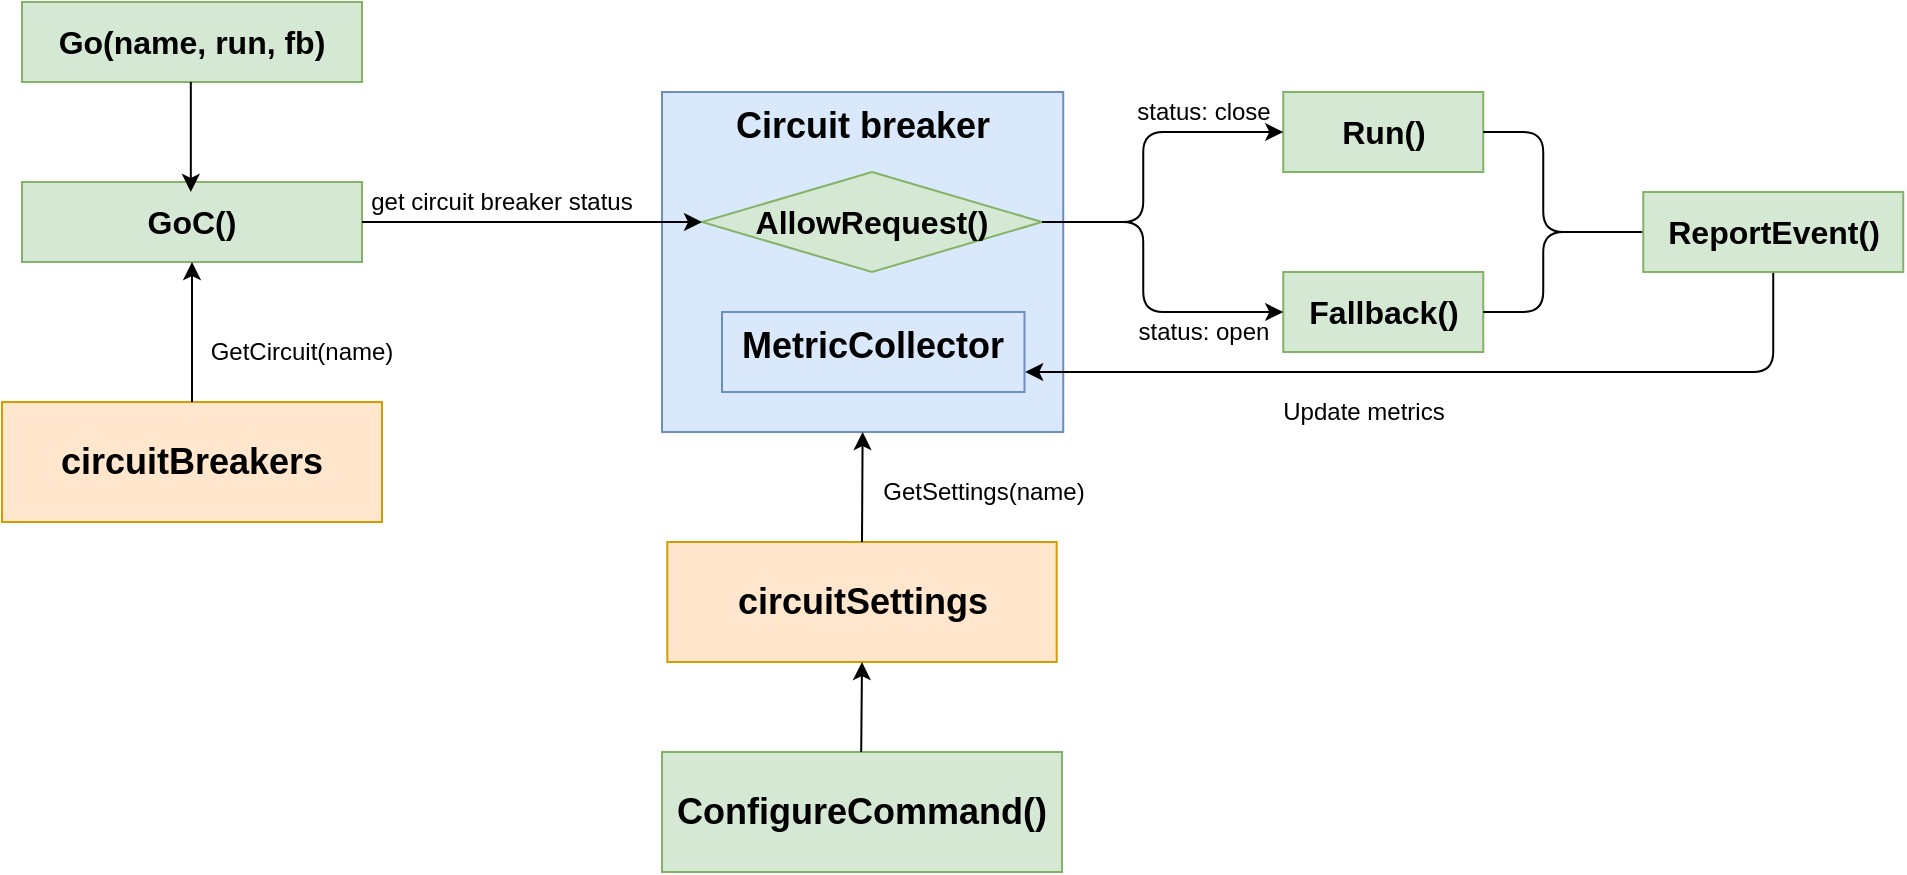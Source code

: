 <mxfile version="14.8.4" type="github">
  <diagram id="kpx5KUNioDjyzZGF05Ip" name="Page-1">
    <mxGraphModel dx="1117" dy="637" grid="1" gridSize="10" guides="1" tooltips="1" connect="1" arrows="1" fold="1" page="1" pageScale="1" pageWidth="827" pageHeight="1169" math="0" shadow="0">
      <root>
        <mxCell id="0" />
        <mxCell id="1" parent="0" />
        <mxCell id="l-F9UILul_ZIK0xFE01Y-2" value="Circuit breaker" style="rounded=0;whiteSpace=wrap;html=1;fillColor=#dae8fc;strokeColor=#6c8ebf;fontSize=18;fontStyle=1;verticalAlign=top;" vertex="1" parent="1">
          <mxGeometry x="550" y="195" width="200.62" height="170" as="geometry" />
        </mxCell>
        <mxCell id="l-F9UILul_ZIK0xFE01Y-4" value="MetricCollector" style="rounded=0;whiteSpace=wrap;html=1;fontSize=18;verticalAlign=top;fillColor=#dae8fc;strokeColor=#6c8ebf;fontStyle=1" vertex="1" parent="1">
          <mxGeometry x="580" y="305" width="151.25" height="40" as="geometry" />
        </mxCell>
        <mxCell id="l-F9UILul_ZIK0xFE01Y-5" value="Run()" style="rounded=0;whiteSpace=wrap;html=1;fontSize=16;verticalAlign=middle;fillColor=#d5e8d4;strokeColor=#82b366;fontStyle=1;" vertex="1" parent="1">
          <mxGeometry x="860.62" y="195" width="100" height="40" as="geometry" />
        </mxCell>
        <mxCell id="l-F9UILul_ZIK0xFE01Y-6" value="Fallback()" style="rounded=0;whiteSpace=wrap;html=1;fontSize=16;verticalAlign=middle;fillColor=#d5e8d4;strokeColor=#82b366;fontStyle=1;" vertex="1" parent="1">
          <mxGeometry x="860.62" y="285" width="100" height="40" as="geometry" />
        </mxCell>
        <mxCell id="l-F9UILul_ZIK0xFE01Y-11" value="AllowRequest()" style="rhombus;whiteSpace=wrap;html=1;fontSize=16;verticalAlign=middle;fillColor=#d5e8d4;strokeColor=#82b366;fontStyle=1" vertex="1" parent="1">
          <mxGeometry x="570" y="235" width="170" height="50" as="geometry" />
        </mxCell>
        <mxCell id="l-F9UILul_ZIK0xFE01Y-13" value="" style="edgeStyle=elbowEdgeStyle;elbow=horizontal;endArrow=classic;html=1;fontSize=12;fontColor=#FFFFFF;entryX=0;entryY=0.5;entryDx=0;entryDy=0;exitX=1;exitY=0.5;exitDx=0;exitDy=0;" edge="1" parent="1" source="l-F9UILul_ZIK0xFE01Y-11" target="l-F9UILul_ZIK0xFE01Y-5">
          <mxGeometry width="50" height="50" relative="1" as="geometry">
            <mxPoint x="740" y="255" as="sourcePoint" />
            <mxPoint x="790" y="205" as="targetPoint" />
            <Array as="points">
              <mxPoint x="790.62" y="235" />
            </Array>
          </mxGeometry>
        </mxCell>
        <mxCell id="l-F9UILul_ZIK0xFE01Y-14" value="" style="edgeStyle=elbowEdgeStyle;elbow=horizontal;endArrow=classic;html=1;fontSize=12;fontColor=#FFFFFF;entryX=0;entryY=0.5;entryDx=0;entryDy=0;exitX=1;exitY=0.5;exitDx=0;exitDy=0;" edge="1" parent="1" source="l-F9UILul_ZIK0xFE01Y-11" target="l-F9UILul_ZIK0xFE01Y-6">
          <mxGeometry width="50" height="50" relative="1" as="geometry">
            <mxPoint x="740.0" y="275" as="sourcePoint" />
            <mxPoint x="820.62" y="235" as="targetPoint" />
            <Array as="points">
              <mxPoint x="790.62" y="285" />
              <mxPoint x="790.62" y="285" />
              <mxPoint x="770.62" y="255" />
              <mxPoint x="780.62" y="285" />
            </Array>
          </mxGeometry>
        </mxCell>
        <mxCell id="l-F9UILul_ZIK0xFE01Y-16" value="status: close" style="text;html=1;strokeColor=none;fillColor=none;align=center;verticalAlign=middle;whiteSpace=wrap;rounded=0;fontSize=12;" vertex="1" parent="1">
          <mxGeometry x="780.62" y="195" width="80" height="20" as="geometry" />
        </mxCell>
        <mxCell id="l-F9UILul_ZIK0xFE01Y-18" value="status: open" style="text;html=1;strokeColor=none;fillColor=none;align=center;verticalAlign=middle;whiteSpace=wrap;rounded=0;fontSize=12;" vertex="1" parent="1">
          <mxGeometry x="780.62" y="305" width="80" height="20" as="geometry" />
        </mxCell>
        <mxCell id="l-F9UILul_ZIK0xFE01Y-21" value="" style="edgeStyle=elbowEdgeStyle;elbow=vertical;endArrow=classic;html=1;fontSize=12;fontColor=#000000;rounded=1;exitX=0.5;exitY=1;exitDx=0;exitDy=0;" edge="1" parent="1" source="l-F9UILul_ZIK0xFE01Y-27">
          <mxGeometry width="50" height="50" relative="1" as="geometry">
            <mxPoint x="1040.62" y="265" as="sourcePoint" />
            <mxPoint x="731.62" y="335" as="targetPoint" />
            <Array as="points">
              <mxPoint x="920.62" y="335" />
              <mxPoint x="890.62" y="365" />
              <mxPoint x="880.62" y="365" />
            </Array>
          </mxGeometry>
        </mxCell>
        <mxCell id="l-F9UILul_ZIK0xFE01Y-23" value="" style="edgeStyle=elbowEdgeStyle;elbow=horizontal;endArrow=none;html=1;fontSize=12;fontColor=#000000;endFill=0;rounded=1;" edge="1" parent="1">
          <mxGeometry width="50" height="50" relative="1" as="geometry">
            <mxPoint x="960.62" y="215" as="sourcePoint" />
            <mxPoint x="1040.62" y="265" as="targetPoint" />
            <Array as="points">
              <mxPoint x="990.62" y="245" />
            </Array>
          </mxGeometry>
        </mxCell>
        <mxCell id="l-F9UILul_ZIK0xFE01Y-24" value="" style="edgeStyle=elbowEdgeStyle;elbow=horizontal;endArrow=none;html=1;fontSize=12;fontColor=#000000;exitX=1;exitY=0.5;exitDx=0;exitDy=0;endFill=0;rounded=1;" edge="1" parent="1" source="l-F9UILul_ZIK0xFE01Y-6">
          <mxGeometry width="50" height="50" relative="1" as="geometry">
            <mxPoint x="970.62" y="305" as="sourcePoint" />
            <mxPoint x="1030.62" y="265" as="targetPoint" />
            <Array as="points">
              <mxPoint x="990.62" y="285" />
            </Array>
          </mxGeometry>
        </mxCell>
        <mxCell id="l-F9UILul_ZIK0xFE01Y-25" value="Update metrics" style="text;html=1;strokeColor=none;fillColor=none;align=center;verticalAlign=middle;whiteSpace=wrap;rounded=0;fontSize=12;" vertex="1" parent="1">
          <mxGeometry x="790.62" y="345" width="220" height="20" as="geometry" />
        </mxCell>
        <mxCell id="l-F9UILul_ZIK0xFE01Y-27" value="ReportEvent()" style="rounded=0;whiteSpace=wrap;html=1;fontSize=16;verticalAlign=middle;fillColor=#d5e8d4;strokeColor=#82b366;fontStyle=1;" vertex="1" parent="1">
          <mxGeometry x="1040.62" y="245" width="130" height="40" as="geometry" />
        </mxCell>
        <mxCell id="l-F9UILul_ZIK0xFE01Y-28" value="circuitSettings" style="rounded=0;whiteSpace=wrap;html=1;fillColor=#ffe6cc;strokeColor=#d79b00;fontSize=18;fontStyle=1;verticalAlign=middle;" vertex="1" parent="1">
          <mxGeometry x="552.65" y="420" width="194.69" height="60" as="geometry" />
        </mxCell>
        <mxCell id="l-F9UILul_ZIK0xFE01Y-30" value="" style="endArrow=classic;html=1;fontSize=16;fontColor=#000000;entryX=0.5;entryY=1;entryDx=0;entryDy=0;exitX=0.5;exitY=0;exitDx=0;exitDy=0;" edge="1" parent="1" source="l-F9UILul_ZIK0xFE01Y-28" target="l-F9UILul_ZIK0xFE01Y-2">
          <mxGeometry width="50" height="50" relative="1" as="geometry">
            <mxPoint x="660.62" y="395" as="sourcePoint" />
            <mxPoint x="660.62" y="375" as="targetPoint" />
          </mxGeometry>
        </mxCell>
        <mxCell id="l-F9UILul_ZIK0xFE01Y-34" style="edgeStyle=orthogonalEdgeStyle;rounded=1;orthogonalLoop=1;jettySize=auto;html=1;exitX=0.5;exitY=1;exitDx=0;exitDy=0;fontSize=16;fontColor=#000000;endArrow=none;endFill=0;" edge="1" parent="1" source="l-F9UILul_ZIK0xFE01Y-25" target="l-F9UILul_ZIK0xFE01Y-25">
          <mxGeometry relative="1" as="geometry" />
        </mxCell>
        <mxCell id="l-F9UILul_ZIK0xFE01Y-36" value="ConfigureCommand()" style="rounded=0;whiteSpace=wrap;html=1;fillColor=#d5e8d4;strokeColor=#82b366;fontSize=18;fontStyle=1;verticalAlign=middle;" vertex="1" parent="1">
          <mxGeometry x="550" y="525" width="200" height="60" as="geometry" />
        </mxCell>
        <mxCell id="l-F9UILul_ZIK0xFE01Y-37" value="" style="endArrow=classic;html=1;fontSize=16;fontColor=#000000;exitX=0.5;exitY=0;exitDx=0;exitDy=0;" edge="1" parent="1">
          <mxGeometry width="50" height="50" relative="1" as="geometry">
            <mxPoint x="649.6" y="525" as="sourcePoint" />
            <mxPoint x="650" y="480" as="targetPoint" />
          </mxGeometry>
        </mxCell>
        <mxCell id="l-F9UILul_ZIK0xFE01Y-38" value="GetSettings(name)" style="text;html=1;strokeColor=none;fillColor=none;align=center;verticalAlign=middle;whiteSpace=wrap;rounded=0;fontSize=12;" vertex="1" parent="1">
          <mxGeometry x="600.62" y="385" width="220" height="20" as="geometry" />
        </mxCell>
        <mxCell id="l-F9UILul_ZIK0xFE01Y-39" value="circuitBreakers" style="rounded=0;whiteSpace=wrap;html=1;fillColor=#ffe6cc;strokeColor=#d79b00;fontSize=18;fontStyle=1;verticalAlign=middle;" vertex="1" parent="1">
          <mxGeometry x="220" y="350" width="190" height="60" as="geometry" />
        </mxCell>
        <mxCell id="l-F9UILul_ZIK0xFE01Y-40" value="GoC()" style="rounded=0;whiteSpace=wrap;html=1;fontSize=16;verticalAlign=middle;fillColor=#d5e8d4;strokeColor=#82b366;fontStyle=1;" vertex="1" parent="1">
          <mxGeometry x="230" y="240" width="170" height="40" as="geometry" />
        </mxCell>
        <mxCell id="l-F9UILul_ZIK0xFE01Y-41" value="Go(name, run, fb)" style="rounded=0;whiteSpace=wrap;html=1;fontSize=16;verticalAlign=middle;fillColor=#d5e8d4;strokeColor=#82b366;fontStyle=1;" vertex="1" parent="1">
          <mxGeometry x="230" y="150" width="170" height="40" as="geometry" />
        </mxCell>
        <mxCell id="l-F9UILul_ZIK0xFE01Y-42" value="" style="endArrow=classic;html=1;fontSize=16;fontColor=#000000;" edge="1" parent="1">
          <mxGeometry width="50" height="50" relative="1" as="geometry">
            <mxPoint x="314.41" y="190" as="sourcePoint" />
            <mxPoint x="314.41" y="245" as="targetPoint" />
          </mxGeometry>
        </mxCell>
        <mxCell id="l-F9UILul_ZIK0xFE01Y-43" value="" style="endArrow=classic;html=1;fontSize=16;fontColor=#000000;exitX=0.5;exitY=0;exitDx=0;exitDy=0;" edge="1" parent="1" source="l-F9UILul_ZIK0xFE01Y-39">
          <mxGeometry width="50" height="50" relative="1" as="geometry">
            <mxPoint x="314.17" y="330" as="sourcePoint" />
            <mxPoint x="315" y="280" as="targetPoint" />
          </mxGeometry>
        </mxCell>
        <mxCell id="l-F9UILul_ZIK0xFE01Y-44" value="GetCircuit(name)" style="text;html=1;strokeColor=none;fillColor=none;align=center;verticalAlign=middle;whiteSpace=wrap;rounded=0;fontSize=12;" vertex="1" parent="1">
          <mxGeometry x="260" y="315" width="220" height="20" as="geometry" />
        </mxCell>
        <mxCell id="l-F9UILul_ZIK0xFE01Y-45" value="" style="endArrow=classic;html=1;fontSize=16;fontColor=#000000;entryX=0;entryY=0.5;entryDx=0;entryDy=0;exitX=1;exitY=0.5;exitDx=0;exitDy=0;" edge="1" parent="1" source="l-F9UILul_ZIK0xFE01Y-40" target="l-F9UILul_ZIK0xFE01Y-11">
          <mxGeometry width="50" height="50" relative="1" as="geometry">
            <mxPoint x="400" y="270" as="sourcePoint" />
            <mxPoint x="450" y="220" as="targetPoint" />
          </mxGeometry>
        </mxCell>
        <mxCell id="l-F9UILul_ZIK0xFE01Y-46" value="get circuit breaker status" style="text;html=1;strokeColor=none;fillColor=none;align=center;verticalAlign=middle;whiteSpace=wrap;rounded=0;fontSize=12;" vertex="1" parent="1">
          <mxGeometry x="360" y="240" width="220" height="20" as="geometry" />
        </mxCell>
      </root>
    </mxGraphModel>
  </diagram>
</mxfile>
